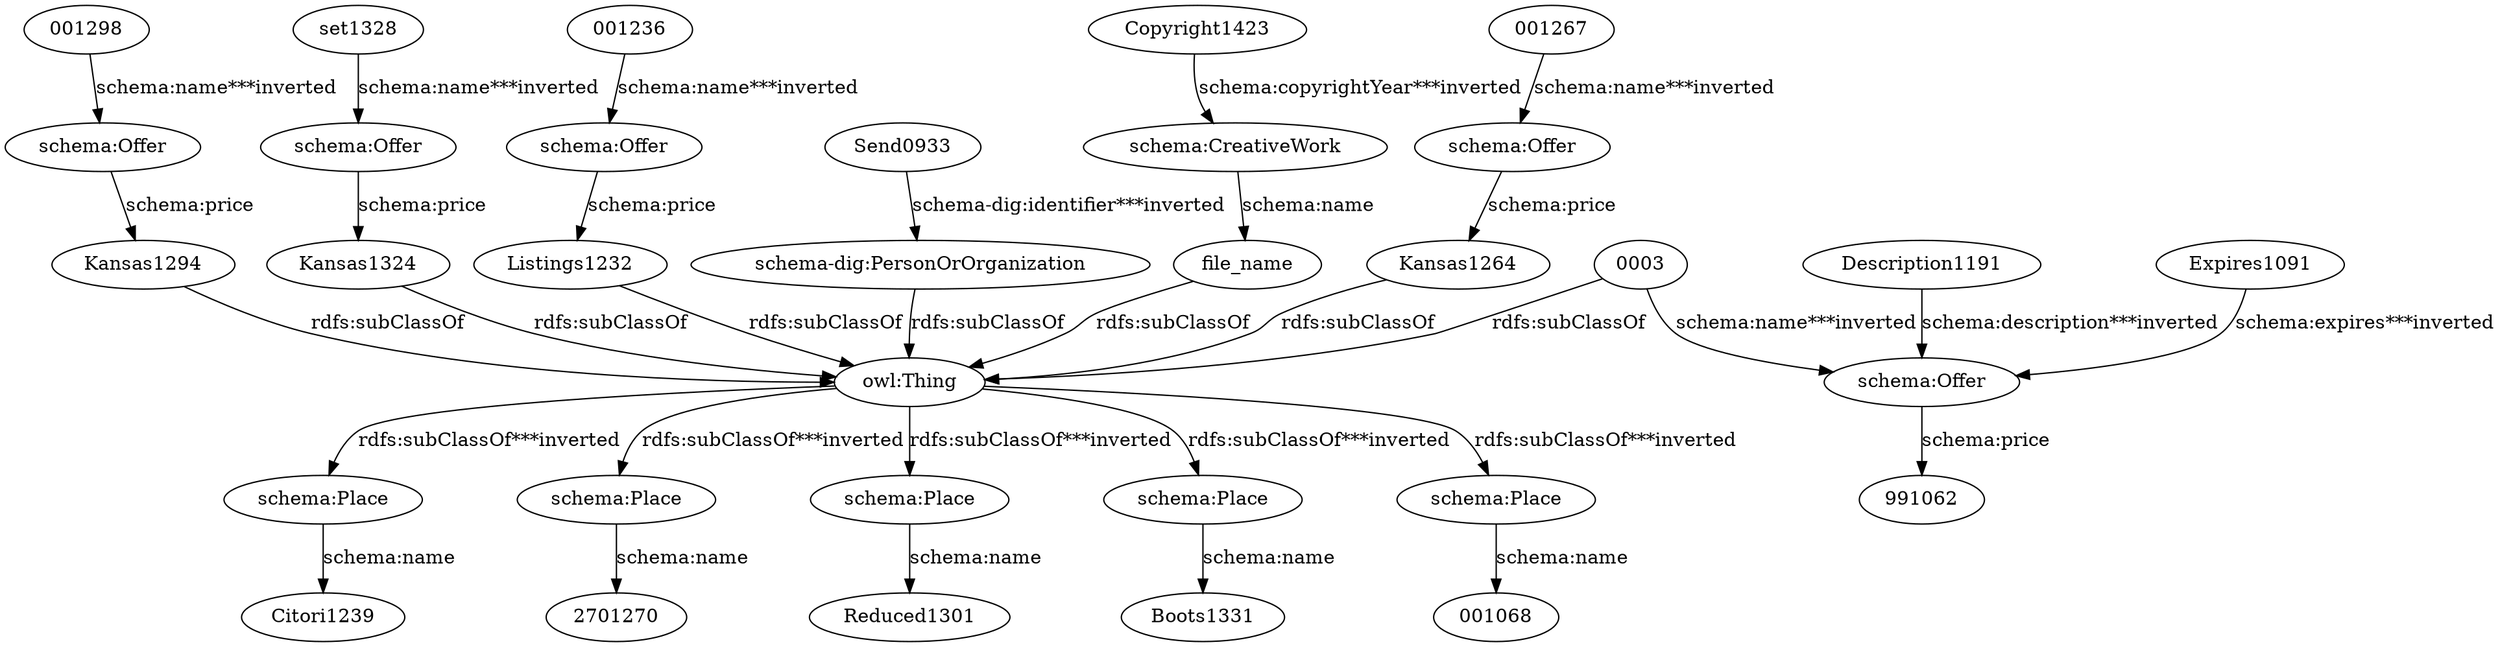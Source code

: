 digraph {
  "991062" [type=attribute_name,label="991062"]
  "2701270" [type=attribute_name,label="2701270"]
  "0003" [type=attribute_name,label="0003"]
  "owl:Thing" [type=special,label="owl:Thing"]
  "schema:Offer1" [type=class_uri,label="schema:Offer"]
  "001236" [type=attribute_name,label="001236"]
  "schema:Offer2" [type=class_uri,label="schema:Offer"]
  "001267" [type=attribute_name,label="001267"]
  "schema:Offer3" [type=class_uri,label="schema:Offer"]
  "001298" [type=attribute_name,label="001298"]
  "schema:Offer4" [type=class_uri,label="schema:Offer"]
  Copyright1423 [type=attribute_name,label=Copyright1423]
  "schema:CreativeWork1" [type=class_uri,label="schema:CreativeWork"]
  Description1191 [type=attribute_name,label=Description1191]
  Expires1091 [type=attribute_name,label=Expires1091]
  Kansas1264 [type=attribute_name,label=Kansas1264]
  Kansas1294 [type=attribute_name,label=Kansas1294]
  Kansas1324 [type=attribute_name,label=Kansas1324]
  Listings1232 [type=attribute_name,label=Listings1232]
  Send0933 [type=attribute_name,label=Send0933]
  "schema-dig:PersonOrOrganization1" [type=class_uri,label="schema-dig:PersonOrOrganization"]
  file_name [type=attribute_name,label=file_name]
  "schema:Place1" [type=class_uri,label="schema:Place"]
  "schema:Place2" [type=class_uri,label="schema:Place"]
  "schema:Place3" [type=class_uri,label="schema:Place"]
  "schema:Place4" [type=class_uri,label="schema:Place"]
  "schema:Place5" [type=class_uri,label="schema:Place"]
  "schema:Offer5" [type=class_uri,label="schema:Offer"]
  "001068" [type=attribute_name,label="001068"]
  Citori1239 [type=attribute_name,label=Citori1239]
  Reduced1301 [type=attribute_name,label=Reduced1301]
  Boots1331 [type=attribute_name,label=Boots1331]
  set1328 [type=attribute_name,label=set1328]
  "0003" -> "owl:Thing" [label="rdfs:subClassOf",type=inherited]
  "0003" -> "schema:Offer1" [type=st_property_uri,label="schema:name***inverted"]
  "001236" -> "schema:Offer2" [type=st_property_uri,label="schema:name***inverted"]
  "001267" -> "schema:Offer3" [type=st_property_uri,label="schema:name***inverted"]
  "001298" -> "schema:Offer4" [type=st_property_uri,label="schema:name***inverted"]
  Copyright1423 -> "schema:CreativeWork1" [type=st_property_uri,label="schema:copyrightYear***inverted"]
  Description1191 -> "schema:Offer1" [type=st_property_uri,label="schema:description***inverted"]
  Expires1091 -> "schema:Offer1" [type=st_property_uri,label="schema:expires***inverted"]
  Kansas1264 -> "owl:Thing" [label="rdfs:subClassOf",type=inherited]
  Kansas1294 -> "owl:Thing" [label="rdfs:subClassOf",type=inherited]
  Kansas1324 -> "owl:Thing" [label="rdfs:subClassOf",type=inherited]
  Listings1232 -> "owl:Thing" [label="rdfs:subClassOf",type=inherited]
  Send0933 -> "schema-dig:PersonOrOrganization1" [type=st_property_uri,label="schema-dig:identifier***inverted"]
  file_name -> "owl:Thing" [label="rdfs:subClassOf",type=inherited]
  "owl:Thing" -> "schema:Place1" [type=inherited,label="rdfs:subClassOf***inverted"]
  "owl:Thing" -> "schema:Place2" [type=inherited,label="rdfs:subClassOf***inverted"]
  "owl:Thing" -> "schema:Place3" [type=inherited,label="rdfs:subClassOf***inverted"]
  "owl:Thing" -> "schema:Place4" [type=inherited,label="rdfs:subClassOf***inverted"]
  "owl:Thing" -> "schema:Place5" [type=inherited,label="rdfs:subClassOf***inverted"]
  "schema-dig:PersonOrOrganization1" -> "owl:Thing" [label="rdfs:subClassOf",type=inherited]
  "schema:CreativeWork1" -> file_name [label="schema:name",type=st_property_uri]
  "schema:Offer1" -> "991062" [label="schema:price",type=st_property_uri]
  "schema:Offer2" -> Listings1232 [label="schema:price",type=st_property_uri]
  "schema:Offer3" -> Kansas1264 [label="schema:price",type=st_property_uri]
  "schema:Offer4" -> Kansas1294 [label="schema:price",type=st_property_uri]
  "schema:Offer5" -> Kansas1324 [label="schema:price",type=st_property_uri]
  "schema:Place1" -> "001068" [label="schema:name",type=st_property_uri]
  "schema:Place2" -> Citori1239 [label="schema:name",type=st_property_uri]
  "schema:Place3" -> "2701270" [label="schema:name",type=st_property_uri]
  "schema:Place4" -> Reduced1301 [label="schema:name",type=st_property_uri]
  "schema:Place5" -> Boots1331 [label="schema:name",type=st_property_uri]
  set1328 -> "schema:Offer5" [type=st_property_uri,label="schema:name***inverted"]
}
